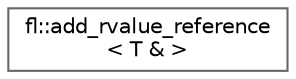 digraph "Graphical Class Hierarchy"
{
 // INTERACTIVE_SVG=YES
 // LATEX_PDF_SIZE
  bgcolor="transparent";
  edge [fontname=Helvetica,fontsize=10,labelfontname=Helvetica,labelfontsize=10];
  node [fontname=Helvetica,fontsize=10,shape=box,height=0.2,width=0.4];
  rankdir="LR";
  Node0 [id="Node000000",label="fl::add_rvalue_reference\l\< T & \>",height=0.2,width=0.4,color="grey40", fillcolor="white", style="filled",URL="$d4/d36/namespacefl.html#db/d85/structfl_1_1add__rvalue__reference_3_01_t_01_6_01_4",tooltip=" "];
}
